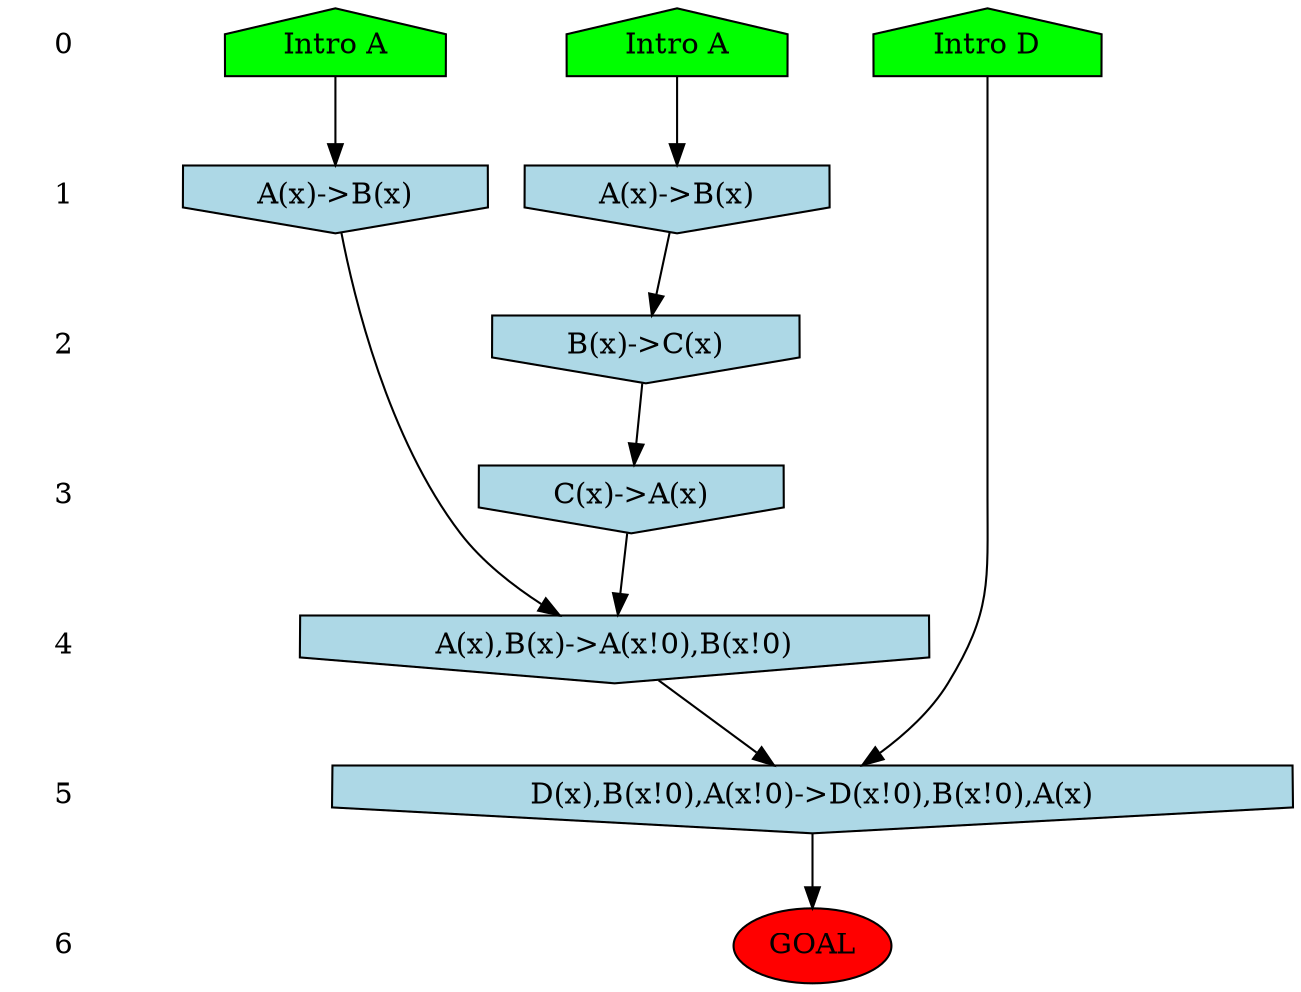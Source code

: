 /* Compression of 9 causal flows obtained in average at 7.566102E+00 t.u */
/* Compressed causal flows were: [4;17;20;25;30;32;38;42;54] */
digraph G{
 ranksep=.5 ; 
{ rank = same ; "0" [shape=plaintext] ; node_1 [label ="Intro A", shape=house, style=filled, fillcolor=green] ;
node_2 [label ="Intro A", shape=house, style=filled, fillcolor=green] ;
node_3 [label ="Intro D", shape=house, style=filled, fillcolor=green] ;
}
{ rank = same ; "1" [shape=plaintext] ; node_4 [label="A(x)->B(x)", shape=invhouse, style=filled, fillcolor = lightblue] ;
node_5 [label="A(x)->B(x)", shape=invhouse, style=filled, fillcolor = lightblue] ;
}
{ rank = same ; "2" [shape=plaintext] ; node_6 [label="B(x)->C(x)", shape=invhouse, style=filled, fillcolor = lightblue] ;
}
{ rank = same ; "3" [shape=plaintext] ; node_7 [label="C(x)->A(x)", shape=invhouse, style=filled, fillcolor = lightblue] ;
}
{ rank = same ; "4" [shape=plaintext] ; node_8 [label="A(x),B(x)->A(x!0),B(x!0)", shape=invhouse, style=filled, fillcolor = lightblue] ;
}
{ rank = same ; "5" [shape=plaintext] ; node_9 [label="D(x),B(x!0),A(x!0)->D(x!0),B(x!0),A(x)", shape=invhouse, style=filled, fillcolor = lightblue] ;
}
{ rank = same ; "6" [shape=plaintext] ; node_10 [label ="GOAL", style=filled, fillcolor=red] ;
}
"0" -> "1" [style="invis"]; 
"1" -> "2" [style="invis"]; 
"2" -> "3" [style="invis"]; 
"3" -> "4" [style="invis"]; 
"4" -> "5" [style="invis"]; 
"5" -> "6" [style="invis"]; 
node_2 -> node_4
node_1 -> node_5
node_4 -> node_6
node_6 -> node_7
node_5 -> node_8
node_7 -> node_8
node_3 -> node_9
node_8 -> node_9
node_9 -> node_10
}
/*
 Dot generation time: 0.000000
*/
